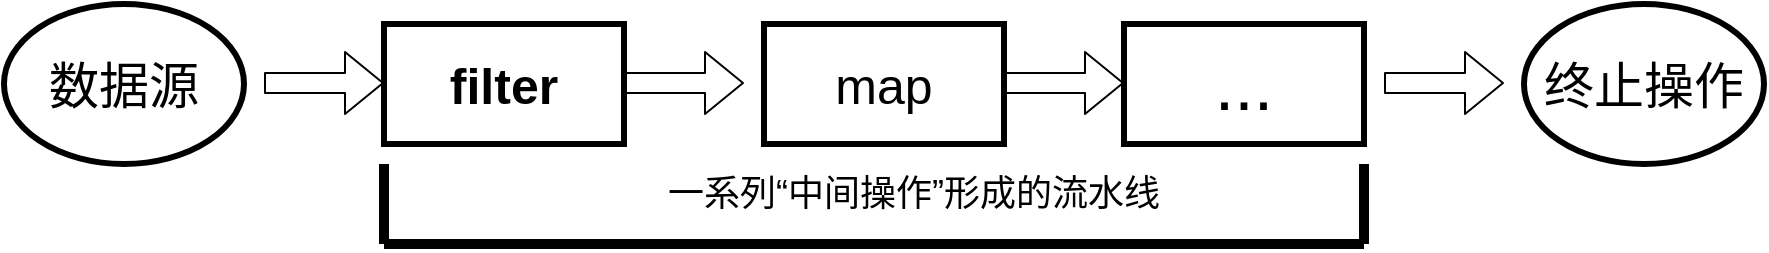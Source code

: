 <mxfile version="13.1.3" type="github">
  <diagram id="A4poJhqJYQK2eHVw3orh" name="第 1 页">
    <mxGraphModel dx="1015" dy="565" grid="0" gridSize="10" guides="1" tooltips="1" connect="1" arrows="1" fold="1" page="1" pageScale="1" pageWidth="980" pageHeight="1390" math="0" shadow="0">
      <root>
        <mxCell id="0" />
        <mxCell id="1" parent="0" />
        <mxCell id="GQL5-qDVOpE2Wm9C3_93-1" value="&lt;font style=&quot;font-size: 25px&quot;&gt;数据源&lt;/font&gt;" style="ellipse;whiteSpace=wrap;html=1;strokeWidth=3;" vertex="1" parent="1">
          <mxGeometry x="40" y="160" width="120" height="80" as="geometry" />
        </mxCell>
        <mxCell id="GQL5-qDVOpE2Wm9C3_93-2" value="&lt;b&gt;&lt;font style=&quot;font-size: 25px&quot;&gt;filter&lt;/font&gt;&lt;/b&gt;" style="rounded=0;whiteSpace=wrap;html=1;strokeWidth=3;" vertex="1" parent="1">
          <mxGeometry x="230" y="170" width="120" height="60" as="geometry" />
        </mxCell>
        <mxCell id="GQL5-qDVOpE2Wm9C3_93-3" value="&lt;font style=&quot;font-size: 25px&quot;&gt;map&lt;/font&gt;" style="rounded=0;whiteSpace=wrap;html=1;strokeWidth=3;" vertex="1" parent="1">
          <mxGeometry x="420" y="170" width="120" height="60" as="geometry" />
        </mxCell>
        <mxCell id="GQL5-qDVOpE2Wm9C3_93-4" value="&lt;font style=&quot;font-size: 35px&quot;&gt;...&lt;/font&gt;" style="rounded=0;whiteSpace=wrap;html=1;strokeWidth=3;" vertex="1" parent="1">
          <mxGeometry x="600" y="170" width="120" height="60" as="geometry" />
        </mxCell>
        <mxCell id="GQL5-qDVOpE2Wm9C3_93-5" value="&lt;font style=&quot;font-size: 25px&quot;&gt;终止操作&lt;/font&gt;" style="ellipse;whiteSpace=wrap;html=1;strokeWidth=3;" vertex="1" parent="1">
          <mxGeometry x="800" y="160" width="120" height="80" as="geometry" />
        </mxCell>
        <mxCell id="GQL5-qDVOpE2Wm9C3_93-6" value="" style="shape=flexArrow;endArrow=classic;html=1;" edge="1" parent="1">
          <mxGeometry width="50" height="50" relative="1" as="geometry">
            <mxPoint x="170" y="199.5" as="sourcePoint" />
            <mxPoint x="230" y="199.5" as="targetPoint" />
          </mxGeometry>
        </mxCell>
        <mxCell id="GQL5-qDVOpE2Wm9C3_93-8" value="" style="shape=flexArrow;endArrow=classic;html=1;" edge="1" parent="1">
          <mxGeometry width="50" height="50" relative="1" as="geometry">
            <mxPoint x="540" y="199.5" as="sourcePoint" />
            <mxPoint x="600" y="199.5" as="targetPoint" />
          </mxGeometry>
        </mxCell>
        <mxCell id="GQL5-qDVOpE2Wm9C3_93-9" value="" style="shape=flexArrow;endArrow=classic;html=1;" edge="1" parent="1">
          <mxGeometry width="50" height="50" relative="1" as="geometry">
            <mxPoint x="730" y="199.5" as="sourcePoint" />
            <mxPoint x="790" y="199.5" as="targetPoint" />
          </mxGeometry>
        </mxCell>
        <mxCell id="GQL5-qDVOpE2Wm9C3_93-10" value="" style="shape=flexArrow;endArrow=classic;html=1;" edge="1" parent="1">
          <mxGeometry width="50" height="50" relative="1" as="geometry">
            <mxPoint x="350" y="199.5" as="sourcePoint" />
            <mxPoint x="410" y="199.5" as="targetPoint" />
          </mxGeometry>
        </mxCell>
        <mxCell id="GQL5-qDVOpE2Wm9C3_93-12" value="" style="endArrow=none;html=1;strokeWidth=5;" edge="1" parent="1">
          <mxGeometry width="50" height="50" relative="1" as="geometry">
            <mxPoint x="230" y="280" as="sourcePoint" />
            <mxPoint x="720" y="280" as="targetPoint" />
            <Array as="points">
              <mxPoint x="400" y="280" />
            </Array>
          </mxGeometry>
        </mxCell>
        <mxCell id="GQL5-qDVOpE2Wm9C3_93-13" value="" style="endArrow=none;html=1;strokeWidth=5;" edge="1" parent="1">
          <mxGeometry width="50" height="50" relative="1" as="geometry">
            <mxPoint x="230" y="280" as="sourcePoint" />
            <mxPoint x="230" y="240" as="targetPoint" />
            <Array as="points">
              <mxPoint x="230" y="260" />
            </Array>
          </mxGeometry>
        </mxCell>
        <mxCell id="GQL5-qDVOpE2Wm9C3_93-14" value="" style="endArrow=none;html=1;strokeWidth=5;" edge="1" parent="1">
          <mxGeometry width="50" height="50" relative="1" as="geometry">
            <mxPoint x="720" y="280" as="sourcePoint" />
            <mxPoint x="720" y="240" as="targetPoint" />
            <Array as="points">
              <mxPoint x="720" y="260" />
            </Array>
          </mxGeometry>
        </mxCell>
        <mxCell id="GQL5-qDVOpE2Wm9C3_93-15" value="&lt;font style=&quot;font-size: 18px&quot;&gt;一系列“中间操作”形成的流水线&lt;/font&gt;" style="text;html=1;strokeColor=none;fillColor=none;align=center;verticalAlign=middle;whiteSpace=wrap;rounded=0;" vertex="1" parent="1">
          <mxGeometry x="360" y="240" width="270" height="30" as="geometry" />
        </mxCell>
      </root>
    </mxGraphModel>
  </diagram>
</mxfile>
